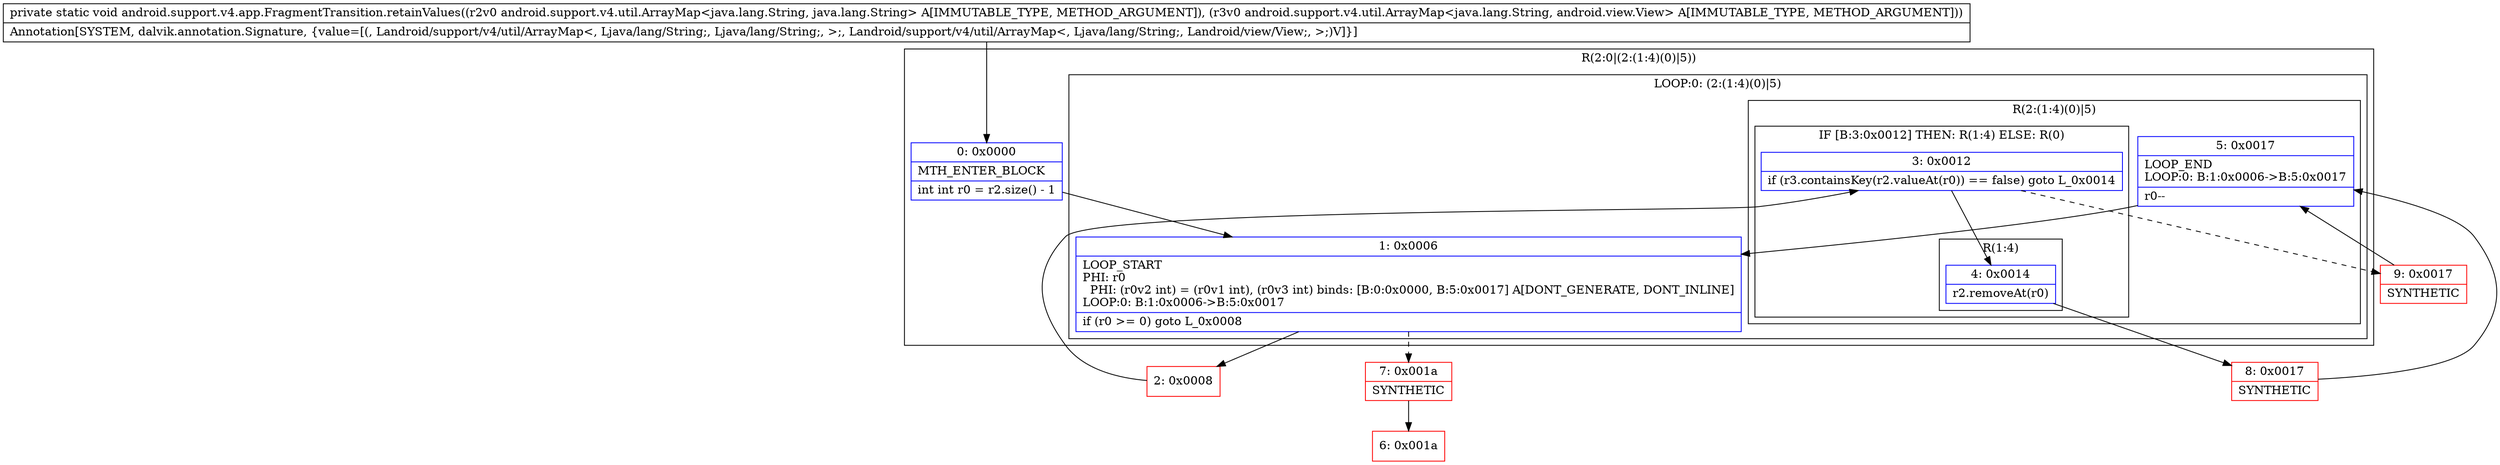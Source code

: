 digraph "CFG forandroid.support.v4.app.FragmentTransition.retainValues(Landroid\/support\/v4\/util\/ArrayMap;Landroid\/support\/v4\/util\/ArrayMap;)V" {
subgraph cluster_Region_166362450 {
label = "R(2:0|(2:(1:4)(0)|5))";
node [shape=record,color=blue];
Node_0 [shape=record,label="{0\:\ 0x0000|MTH_ENTER_BLOCK\l|int int r0 = r2.size() \- 1\l}"];
subgraph cluster_LoopRegion_897488271 {
label = "LOOP:0: (2:(1:4)(0)|5)";
node [shape=record,color=blue];
Node_1 [shape=record,label="{1\:\ 0x0006|LOOP_START\lPHI: r0 \l  PHI: (r0v2 int) = (r0v1 int), (r0v3 int) binds: [B:0:0x0000, B:5:0x0017] A[DONT_GENERATE, DONT_INLINE]\lLOOP:0: B:1:0x0006\-\>B:5:0x0017\l|if (r0 \>= 0) goto L_0x0008\l}"];
subgraph cluster_Region_1389023090 {
label = "R(2:(1:4)(0)|5)";
node [shape=record,color=blue];
subgraph cluster_IfRegion_80016501 {
label = "IF [B:3:0x0012] THEN: R(1:4) ELSE: R(0)";
node [shape=record,color=blue];
Node_3 [shape=record,label="{3\:\ 0x0012|if (r3.containsKey(r2.valueAt(r0)) == false) goto L_0x0014\l}"];
subgraph cluster_Region_1579030866 {
label = "R(1:4)";
node [shape=record,color=blue];
Node_4 [shape=record,label="{4\:\ 0x0014|r2.removeAt(r0)\l}"];
}
subgraph cluster_Region_874232990 {
label = "R(0)";
node [shape=record,color=blue];
}
}
Node_5 [shape=record,label="{5\:\ 0x0017|LOOP_END\lLOOP:0: B:1:0x0006\-\>B:5:0x0017\l|r0\-\-\l}"];
}
}
}
Node_2 [shape=record,color=red,label="{2\:\ 0x0008}"];
Node_6 [shape=record,color=red,label="{6\:\ 0x001a}"];
Node_7 [shape=record,color=red,label="{7\:\ 0x001a|SYNTHETIC\l}"];
Node_8 [shape=record,color=red,label="{8\:\ 0x0017|SYNTHETIC\l}"];
Node_9 [shape=record,color=red,label="{9\:\ 0x0017|SYNTHETIC\l}"];
MethodNode[shape=record,label="{private static void android.support.v4.app.FragmentTransition.retainValues((r2v0 android.support.v4.util.ArrayMap\<java.lang.String, java.lang.String\> A[IMMUTABLE_TYPE, METHOD_ARGUMENT]), (r3v0 android.support.v4.util.ArrayMap\<java.lang.String, android.view.View\> A[IMMUTABLE_TYPE, METHOD_ARGUMENT]))  | Annotation[SYSTEM, dalvik.annotation.Signature, \{value=[(, Landroid\/support\/v4\/util\/ArrayMap\<, Ljava\/lang\/String;, Ljava\/lang\/String;, \>;, Landroid\/support\/v4\/util\/ArrayMap\<, Ljava\/lang\/String;, Landroid\/view\/View;, \>;)V]\}]\l}"];
MethodNode -> Node_0;
Node_0 -> Node_1;
Node_1 -> Node_2;
Node_1 -> Node_7[style=dashed];
Node_3 -> Node_4;
Node_3 -> Node_9[style=dashed];
Node_4 -> Node_8;
Node_5 -> Node_1;
Node_2 -> Node_3;
Node_7 -> Node_6;
Node_8 -> Node_5;
Node_9 -> Node_5;
}


